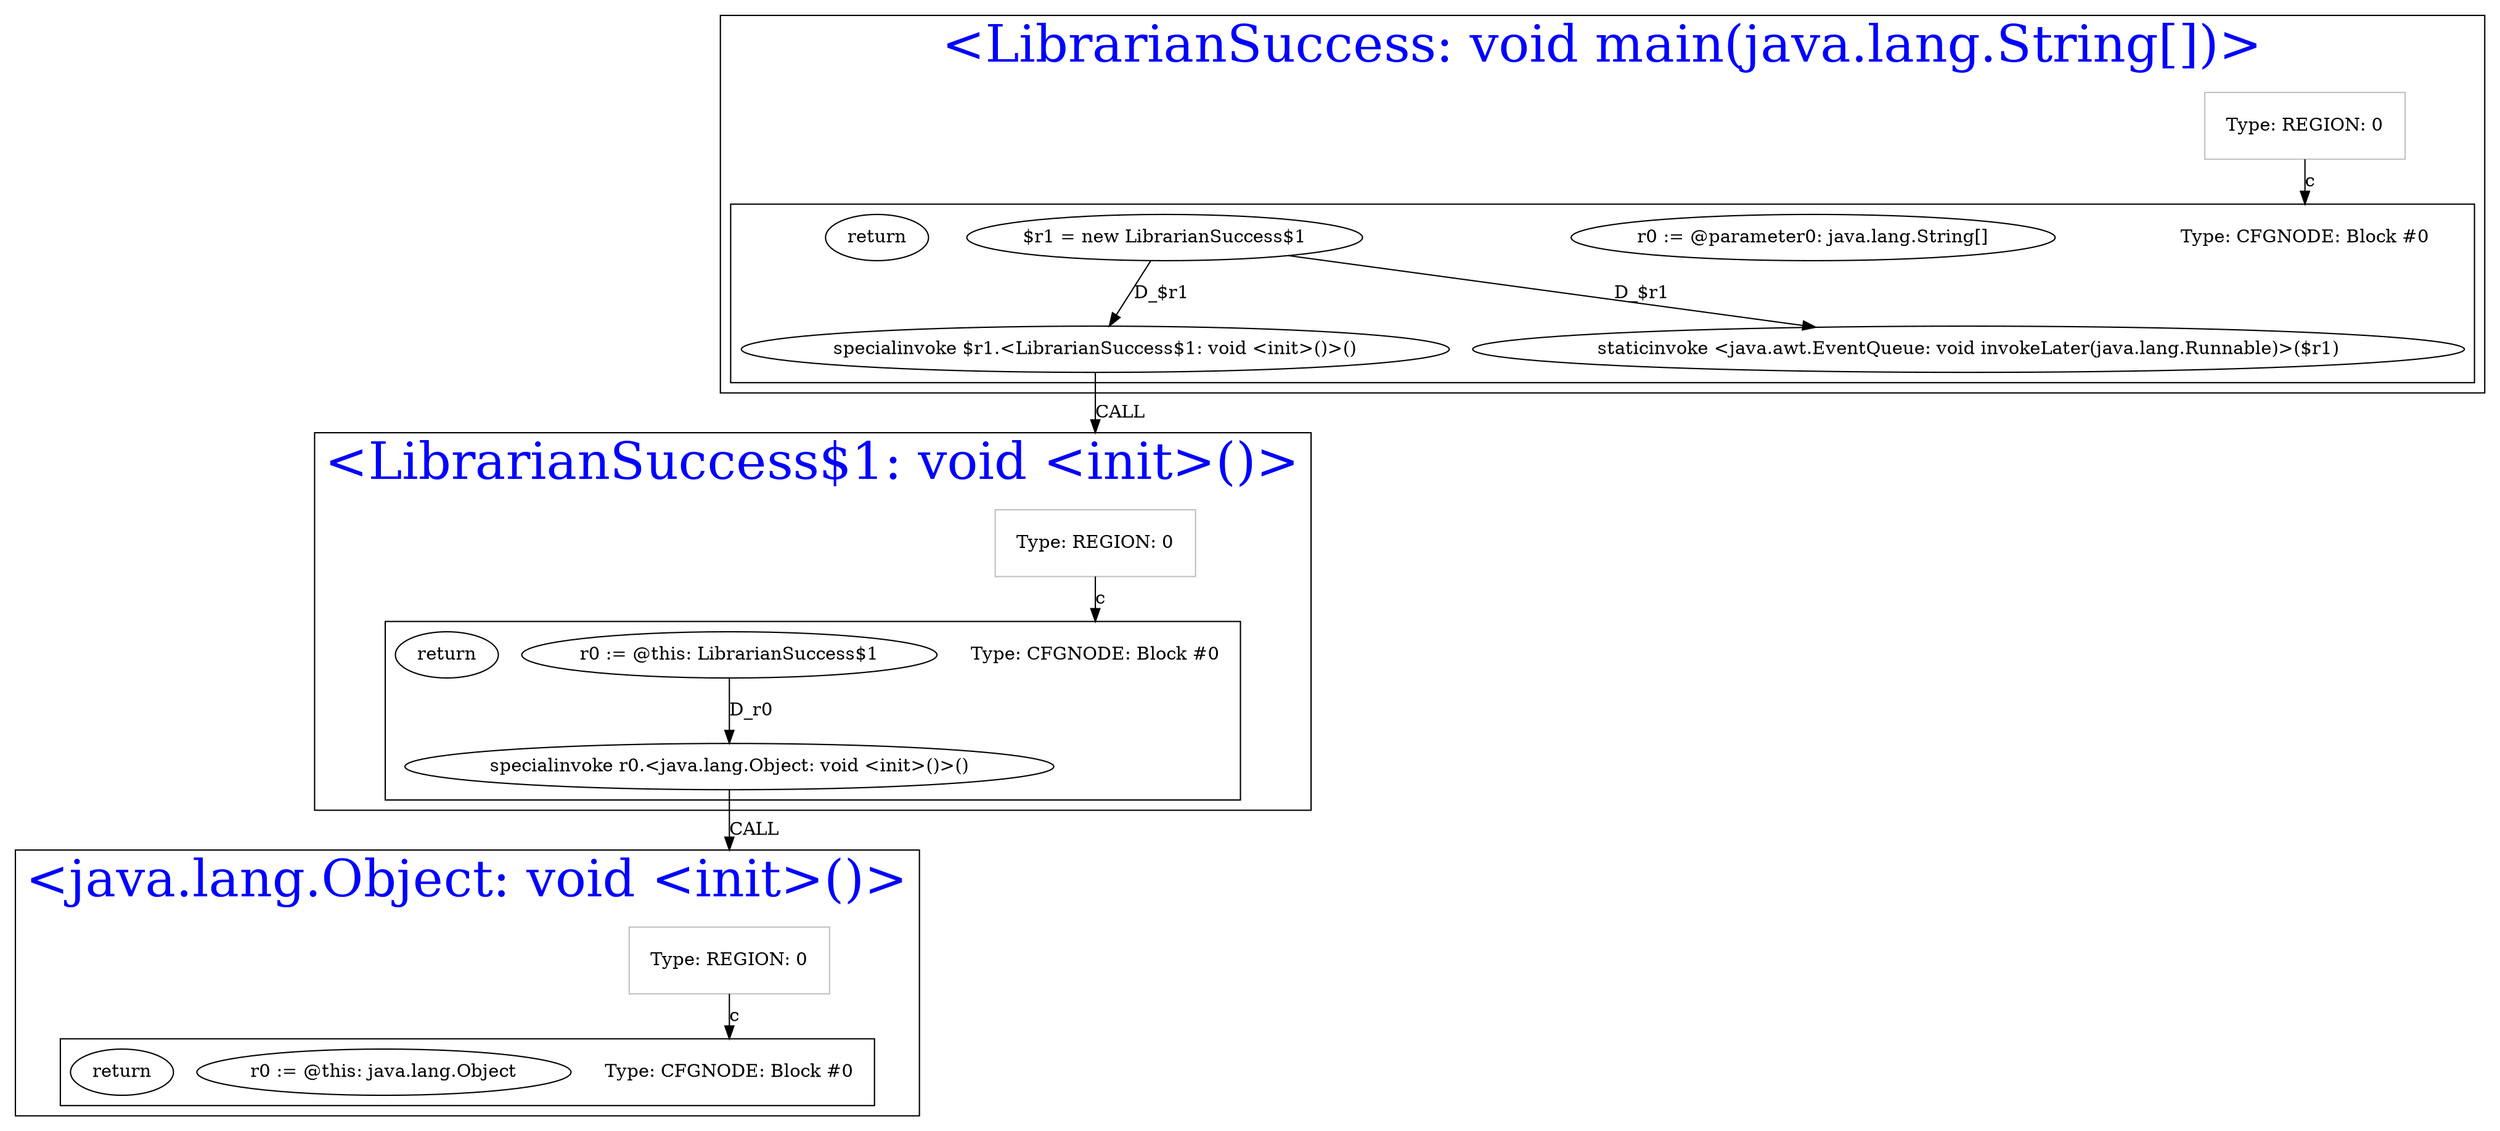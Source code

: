 digraph "System Dependence Graph" {
    compound=true;
    subgraph "cluster_9169170" {
        label="<LibrarianSuccess: void main(java.lang.String[])>";
        fontsize=40;
        fontcolor=blue;
        subgraph "cluster_2116616608" {
            label="";
            color=grey;
            "StartNode2116616608" [label="Type: REGION: 0",shape=plaintext,];
        }
        subgraph "cluster_2068909690" {
            label="";
            "StartNode2068909690" [label="Type: CFGNODE: Block #0",shape=plaintext,];
            "1732554964" [label="r0 := @parameter0: java.lang.String[]",];
            "717040670" [label="$r1 = new LibrarianSuccess$1",];
            "888060389" [label="specialinvoke $r1.<LibrarianSuccess$1: void <init>()>()",];
            "1603310594" [label="staticinvoke <java.awt.EventQueue: void invokeLater(java.lang.Runnable)>($r1)",];
            "2027146681" [label="return",];
        }
        "717040670"
        "888060389"
        "717040670"->"888060389" [label="D_$r1",];
        "1603310594"
        "717040670"->"1603310594" [label="D_$r1",];
        "StartNode2116616608"
        "StartNode2068909690"
        "StartNode2116616608"->"StartNode2068909690" [label="c",ltail=cluster_2116616608,lhead=cluster_2068909690,];
    }
    subgraph "cluster_858011639" {
        label="<LibrarianSuccess$1: void <init>()>";
        fontsize=40;
        fontcolor=blue;
        subgraph "cluster_732095806" {
            label="";
            color=grey;
            "StartNode732095806" [label="Type: REGION: 0",shape=plaintext,];
        }
        subgraph "cluster_64700533" {
            label="";
            "StartNode64700533" [label="Type: CFGNODE: Block #0",shape=plaintext,];
            "763276958" [label="r0 := @this: LibrarianSuccess$1",];
            "1709320528" [label="specialinvoke r0.<java.lang.Object: void <init>()>()",];
            "1661368177" [label="return",];
        }
        "763276958"
        "1709320528"
        "763276958"->"1709320528" [label="D_r0",];
        "StartNode732095806"
        "StartNode64700533"
        "StartNode732095806"->"StartNode64700533" [label="c",ltail=cluster_732095806,lhead=cluster_64700533,];
    }
    subgraph "cluster_1240209240" {
        label="<java.lang.Object: void <init>()>";
        fontsize=40;
        fontcolor=blue;
        subgraph "cluster_419087520" {
            label="";
            color=grey;
            "StartNode419087520" [label="Type: REGION: 0",shape=plaintext,];
        }
        subgraph "cluster_900235765" {
            label="";
            "StartNode900235765" [label="Type: CFGNODE: Block #0",shape=plaintext,];
            "329342726" [label="r0 := @this: java.lang.Object",];
            "1197837563" [label="return",];
        }
        "StartNode419087520"
        "StartNode900235765"
        "StartNode419087520"->"StartNode900235765" [label="c",ltail=cluster_419087520,lhead=cluster_900235765,];
    }
    "888060389"
    "StartNode732095806"
    "888060389"->"StartNode732095806" [lhead=cluster_858011639,label="CALL",];
    "1709320528"
    "StartNode419087520"
    "1709320528"->"StartNode419087520" [lhead=cluster_1240209240,label="CALL",];
}
